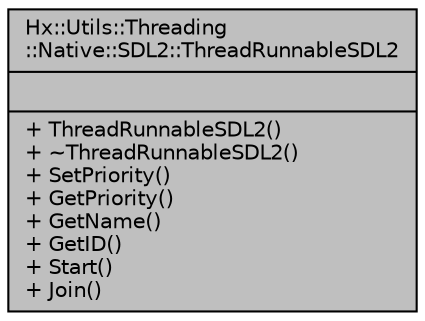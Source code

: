 digraph "Hx::Utils::Threading::Native::SDL2::ThreadRunnableSDL2"
{
  edge [fontname="Helvetica",fontsize="10",labelfontname="Helvetica",labelfontsize="10"];
  node [fontname="Helvetica",fontsize="10",shape=record];
  Node1 [label="{Hx::Utils::Threading\l::Native::SDL2::ThreadRunnableSDL2\n||+ ThreadRunnableSDL2()\l+ ~ThreadRunnableSDL2()\l+ SetPriority()\l+ GetPriority()\l+ GetName()\l+ GetID()\l+ Start()\l+ Join()\l}",height=0.2,width=0.4,color="black", fillcolor="grey75", style="filled", fontcolor="black"];
}
